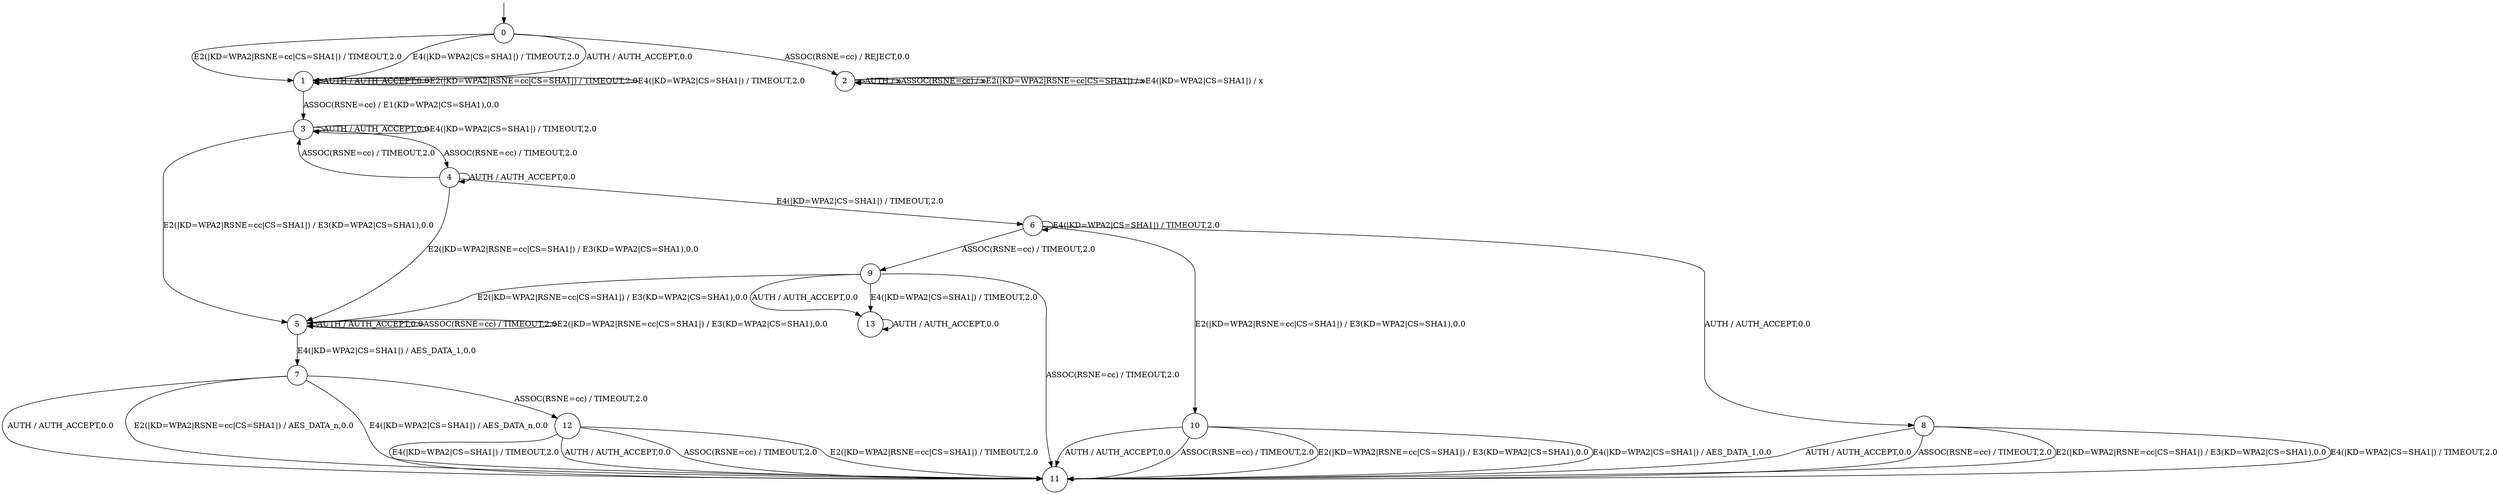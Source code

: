 digraph g {

	s0 [shape="circle" label="0"];
	s1 [shape="circle" label="1"];
	s2 [shape="circle" label="2"];
	s3 [shape="circle" label="3"];
	s4 [shape="circle" label="4"];
	s5 [shape="circle" label="5"];
	s6 [shape="circle" label="6"];
	s7 [shape="circle" label="7"];
	s8 [shape="circle" label="8"];
	s9 [shape="circle" label="9"];
	s10 [shape="circle" label="10"];
	s11 [shape="circle" label="11"];
	s12 [shape="circle" label="12"];
	s13 [shape="circle" label="13"];
	s0 -> s1 [label="AUTH / AUTH_ACCEPT,0.0"];
	s0 -> s2 [label="ASSOC(RSNE=cc) / REJECT,0.0"];
	s0 -> s1 [label="E2(|KD=WPA2|RSNE=cc|CS=SHA1|) / TIMEOUT,2.0"];
	s0 -> s1 [label="E4(|KD=WPA2|CS=SHA1|) / TIMEOUT,2.0"];
	s1 -> s1 [label="AUTH / AUTH_ACCEPT,0.0"];
	s1 -> s3 [label="ASSOC(RSNE=cc) / E1(KD=WPA2|CS=SHA1),0.0"];
	s1 -> s1 [label="E2(|KD=WPA2|RSNE=cc|CS=SHA1|) / TIMEOUT,2.0"];
	s1 -> s1 [label="E4(|KD=WPA2|CS=SHA1|) / TIMEOUT,2.0"];
	s2 -> s2 [label="AUTH / x"];
	s2 -> s2 [label="ASSOC(RSNE=cc) / x"];
	s2 -> s2 [label="E2(|KD=WPA2|RSNE=cc|CS=SHA1|) / x"];
	s2 -> s2 [label="E4(|KD=WPA2|CS=SHA1|) / x"];
	s3 -> s3 [label="AUTH / AUTH_ACCEPT,0.0"];
	s3 -> s4 [label="ASSOC(RSNE=cc) / TIMEOUT,2.0"];
	s3 -> s5 [label="E2(|KD=WPA2|RSNE=cc|CS=SHA1|) / E3(KD=WPA2|CS=SHA1),0.0"];
	s3 -> s3 [label="E4(|KD=WPA2|CS=SHA1|) / TIMEOUT,2.0"];
	s4 -> s4 [label="AUTH / AUTH_ACCEPT,0.0"];
	s4 -> s3 [label="ASSOC(RSNE=cc) / TIMEOUT,2.0"];
	s4 -> s5 [label="E2(|KD=WPA2|RSNE=cc|CS=SHA1|) / E3(KD=WPA2|CS=SHA1),0.0"];
	s4 -> s6 [label="E4(|KD=WPA2|CS=SHA1|) / TIMEOUT,2.0"];
	s5 -> s5 [label="AUTH / AUTH_ACCEPT,0.0"];
	s5 -> s5 [label="ASSOC(RSNE=cc) / TIMEOUT,2.0"];
	s5 -> s5 [label="E2(|KD=WPA2|RSNE=cc|CS=SHA1|) / E3(KD=WPA2|CS=SHA1),0.0"];
	s5 -> s7 [label="E4(|KD=WPA2|CS=SHA1|) / AES_DATA_1,0.0"];
	s6 -> s8 [label="AUTH / AUTH_ACCEPT,0.0"];
	s6 -> s9 [label="ASSOC(RSNE=cc) / TIMEOUT,2.0"];
	s6 -> s10 [label="E2(|KD=WPA2|RSNE=cc|CS=SHA1|) / E3(KD=WPA2|CS=SHA1),0.0"];
	s6 -> s6 [label="E4(|KD=WPA2|CS=SHA1|) / TIMEOUT,2.0"];
	s7 -> s11 [label="AUTH / AUTH_ACCEPT,0.0"];
	s7 -> s12 [label="ASSOC(RSNE=cc) / TIMEOUT,2.0"];
	s7 -> s11 [label="E2(|KD=WPA2|RSNE=cc|CS=SHA1|) / AES_DATA_n,0.0"];
	s7 -> s11 [label="E4(|KD=WPA2|CS=SHA1|) / AES_DATA_n,0.0"];
	s8 -> s11 [label="AUTH / AUTH_ACCEPT,0.0"];
	s8 -> s11 [label="ASSOC(RSNE=cc) / TIMEOUT,2.0"];
	s8 -> s11 [label="E2(|KD=WPA2|RSNE=cc|CS=SHA1|) / E3(KD=WPA2|CS=SHA1),0.0"];
	s8 -> s11 [label="E4(|KD=WPA2|CS=SHA1|) / TIMEOUT,2.0"];
	s9 -> s13 [label="AUTH / AUTH_ACCEPT,0.0"];
	s9 -> s11 [label="ASSOC(RSNE=cc) / TIMEOUT,2.0"];
	s9 -> s5 [label="E2(|KD=WPA2|RSNE=cc|CS=SHA1|) / E3(KD=WPA2|CS=SHA1),0.0"];
	s9 -> s13 [label="E4(|KD=WPA2|CS=SHA1|) / TIMEOUT,2.0"];
	s10 -> s11 [label="AUTH / AUTH_ACCEPT,0.0"];
	s10 -> s11 [label="ASSOC(RSNE=cc) / TIMEOUT,2.0"];
	s10 -> s11 [label="E2(|KD=WPA2|RSNE=cc|CS=SHA1|) / E3(KD=WPA2|CS=SHA1),0.0"];
	s10 -> s11 [label="E4(|KD=WPA2|CS=SHA1|) / AES_DATA_1,0.0"];
	s12 -> s11 [label="AUTH / AUTH_ACCEPT,0.0"];
	s12 -> s11 [label="ASSOC(RSNE=cc) / TIMEOUT,2.0"];
	s12 -> s11 [label="E2(|KD=WPA2|RSNE=cc|CS=SHA1|) / TIMEOUT,2.0"];
	s12 -> s11 [label="E4(|KD=WPA2|CS=SHA1|) / TIMEOUT,2.0"];
	s13 -> s13 [label="AUTH / AUTH_ACCEPT,0.0"];

__start0 [label="" shape="none" width="0" height="0"];
__start0 -> s0;

}
